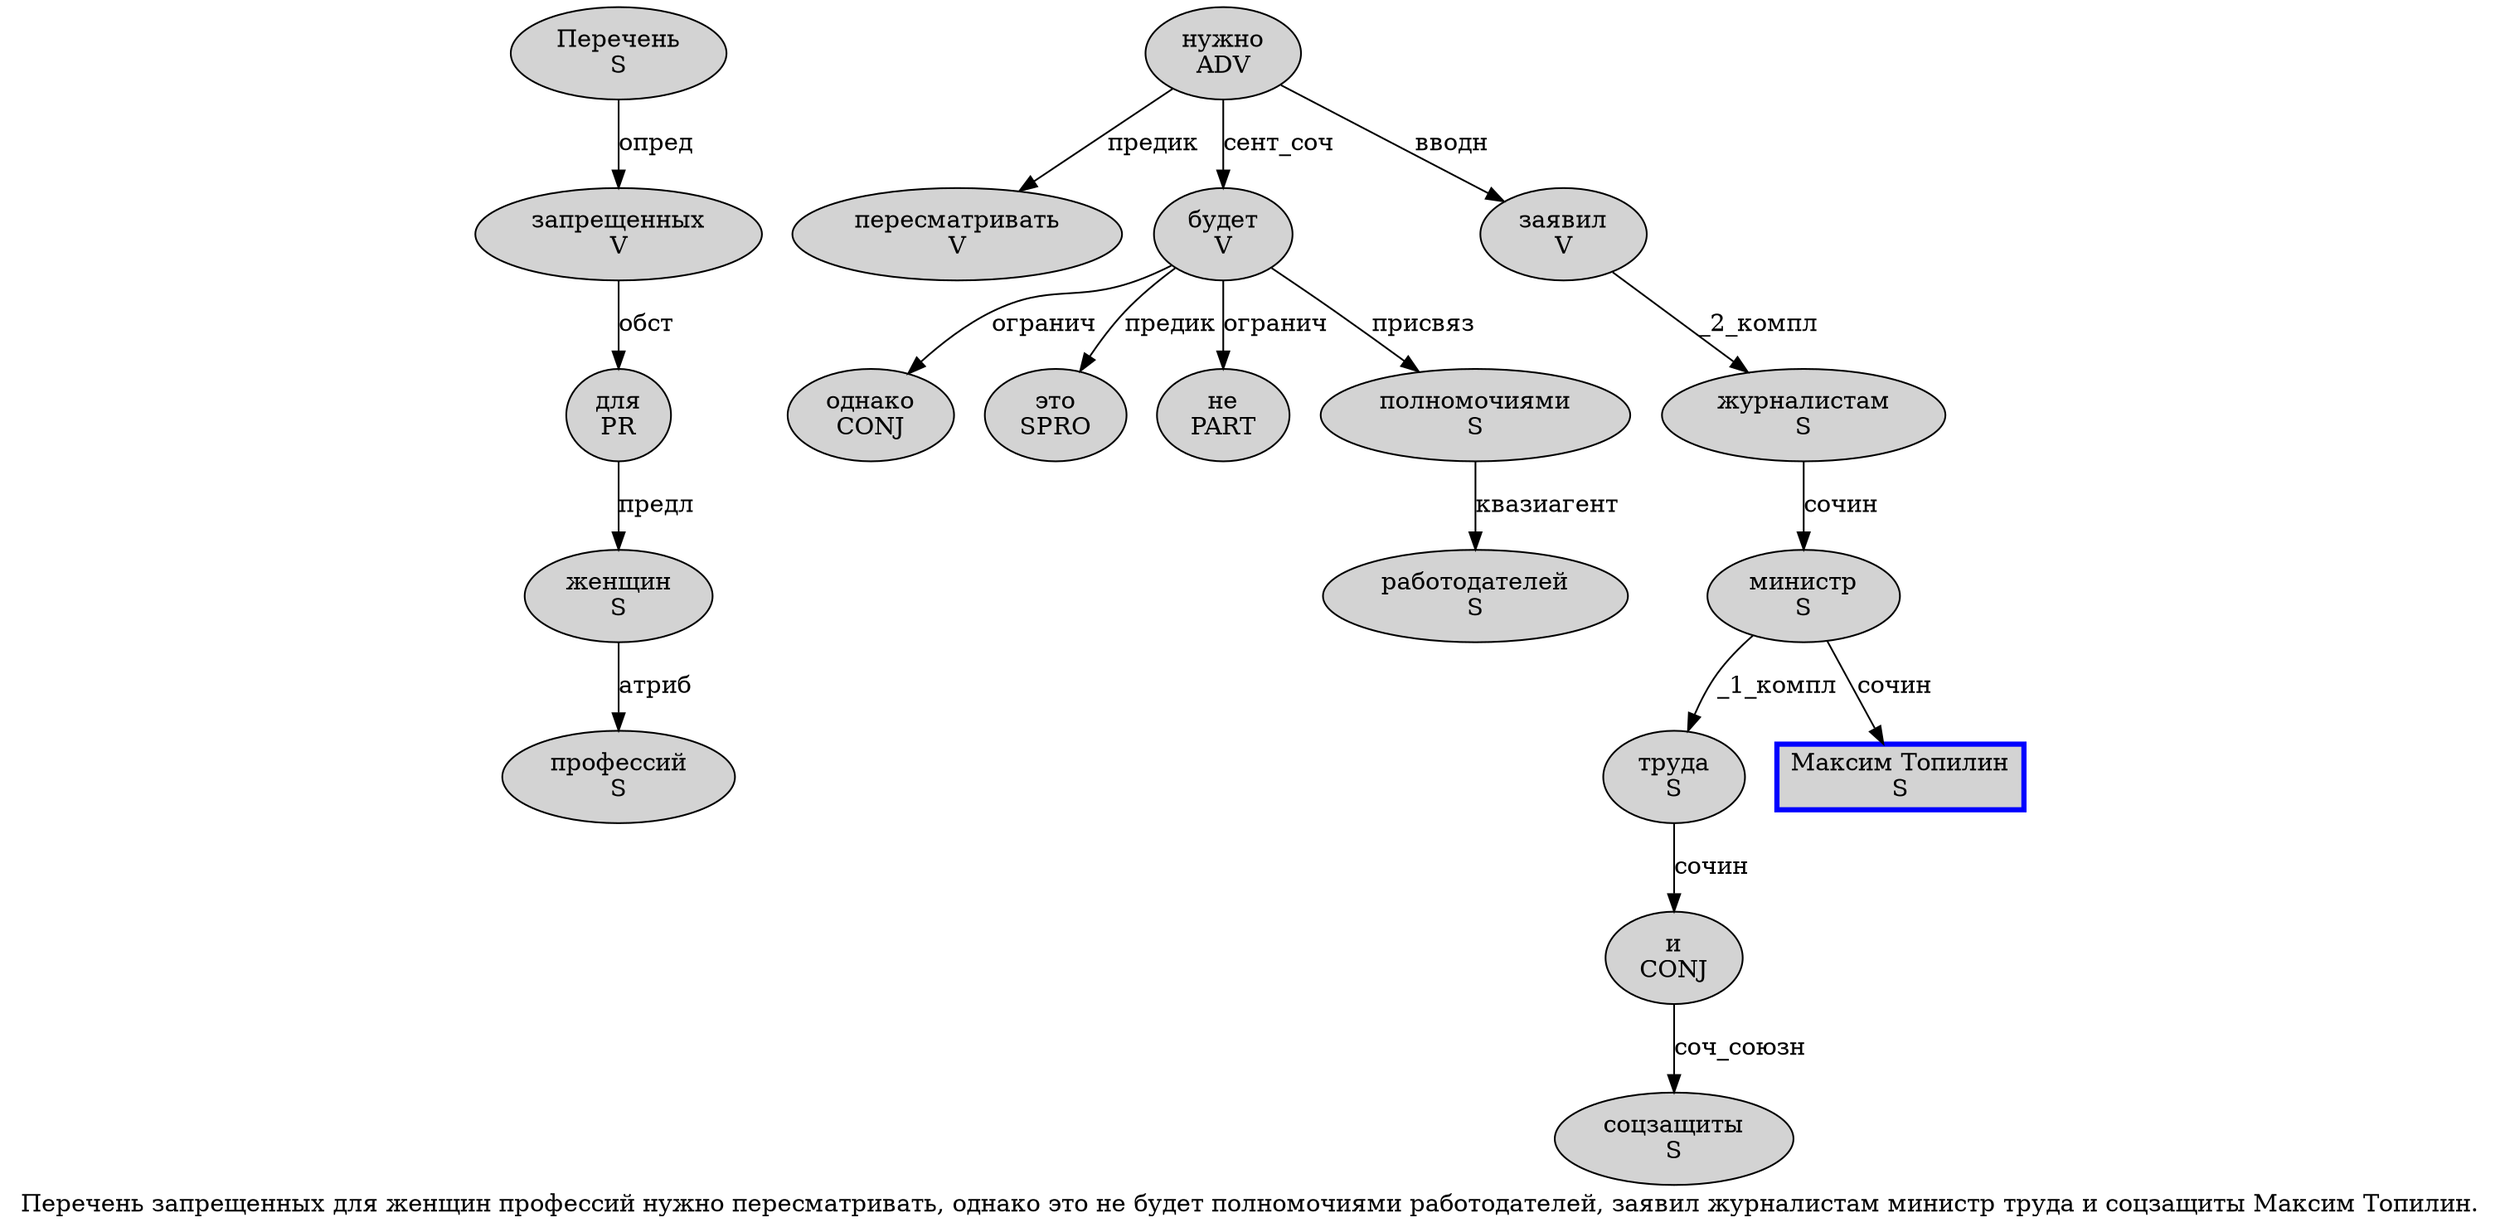 digraph SENTENCE_804 {
	graph [label="Перечень запрещенных для женщин профессий нужно пересматривать, однако это не будет полномочиями работодателей, заявил журналистам министр труда и соцзащиты Максим Топилин."]
	node [style=filled]
		0 [label="Перечень
S" color="" fillcolor=lightgray penwidth=1 shape=ellipse]
		1 [label="запрещенных
V" color="" fillcolor=lightgray penwidth=1 shape=ellipse]
		2 [label="для
PR" color="" fillcolor=lightgray penwidth=1 shape=ellipse]
		3 [label="женщин
S" color="" fillcolor=lightgray penwidth=1 shape=ellipse]
		4 [label="профессий
S" color="" fillcolor=lightgray penwidth=1 shape=ellipse]
		5 [label="нужно
ADV" color="" fillcolor=lightgray penwidth=1 shape=ellipse]
		6 [label="пересматривать
V" color="" fillcolor=lightgray penwidth=1 shape=ellipse]
		8 [label="однако
CONJ" color="" fillcolor=lightgray penwidth=1 shape=ellipse]
		9 [label="это
SPRO" color="" fillcolor=lightgray penwidth=1 shape=ellipse]
		10 [label="не
PART" color="" fillcolor=lightgray penwidth=1 shape=ellipse]
		11 [label="будет
V" color="" fillcolor=lightgray penwidth=1 shape=ellipse]
		12 [label="полномочиями
S" color="" fillcolor=lightgray penwidth=1 shape=ellipse]
		13 [label="работодателей
S" color="" fillcolor=lightgray penwidth=1 shape=ellipse]
		15 [label="заявил
V" color="" fillcolor=lightgray penwidth=1 shape=ellipse]
		16 [label="журналистам
S" color="" fillcolor=lightgray penwidth=1 shape=ellipse]
		17 [label="министр
S" color="" fillcolor=lightgray penwidth=1 shape=ellipse]
		18 [label="труда
S" color="" fillcolor=lightgray penwidth=1 shape=ellipse]
		19 [label="и
CONJ" color="" fillcolor=lightgray penwidth=1 shape=ellipse]
		20 [label="соцзащиты
S" color="" fillcolor=lightgray penwidth=1 shape=ellipse]
		21 [label="Максим Топилин
S" color=blue fillcolor=lightgray penwidth=3 shape=box]
			18 -> 19 [label="сочин"]
			1 -> 2 [label="обст"]
			12 -> 13 [label="квазиагент"]
			16 -> 17 [label="сочин"]
			15 -> 16 [label="_2_компл"]
			19 -> 20 [label="соч_союзн"]
			2 -> 3 [label="предл"]
			17 -> 18 [label="_1_компл"]
			17 -> 21 [label="сочин"]
			5 -> 6 [label="предик"]
			5 -> 11 [label="сент_соч"]
			5 -> 15 [label="вводн"]
			0 -> 1 [label="опред"]
			3 -> 4 [label="атриб"]
			11 -> 8 [label="огранич"]
			11 -> 9 [label="предик"]
			11 -> 10 [label="огранич"]
			11 -> 12 [label="присвяз"]
}